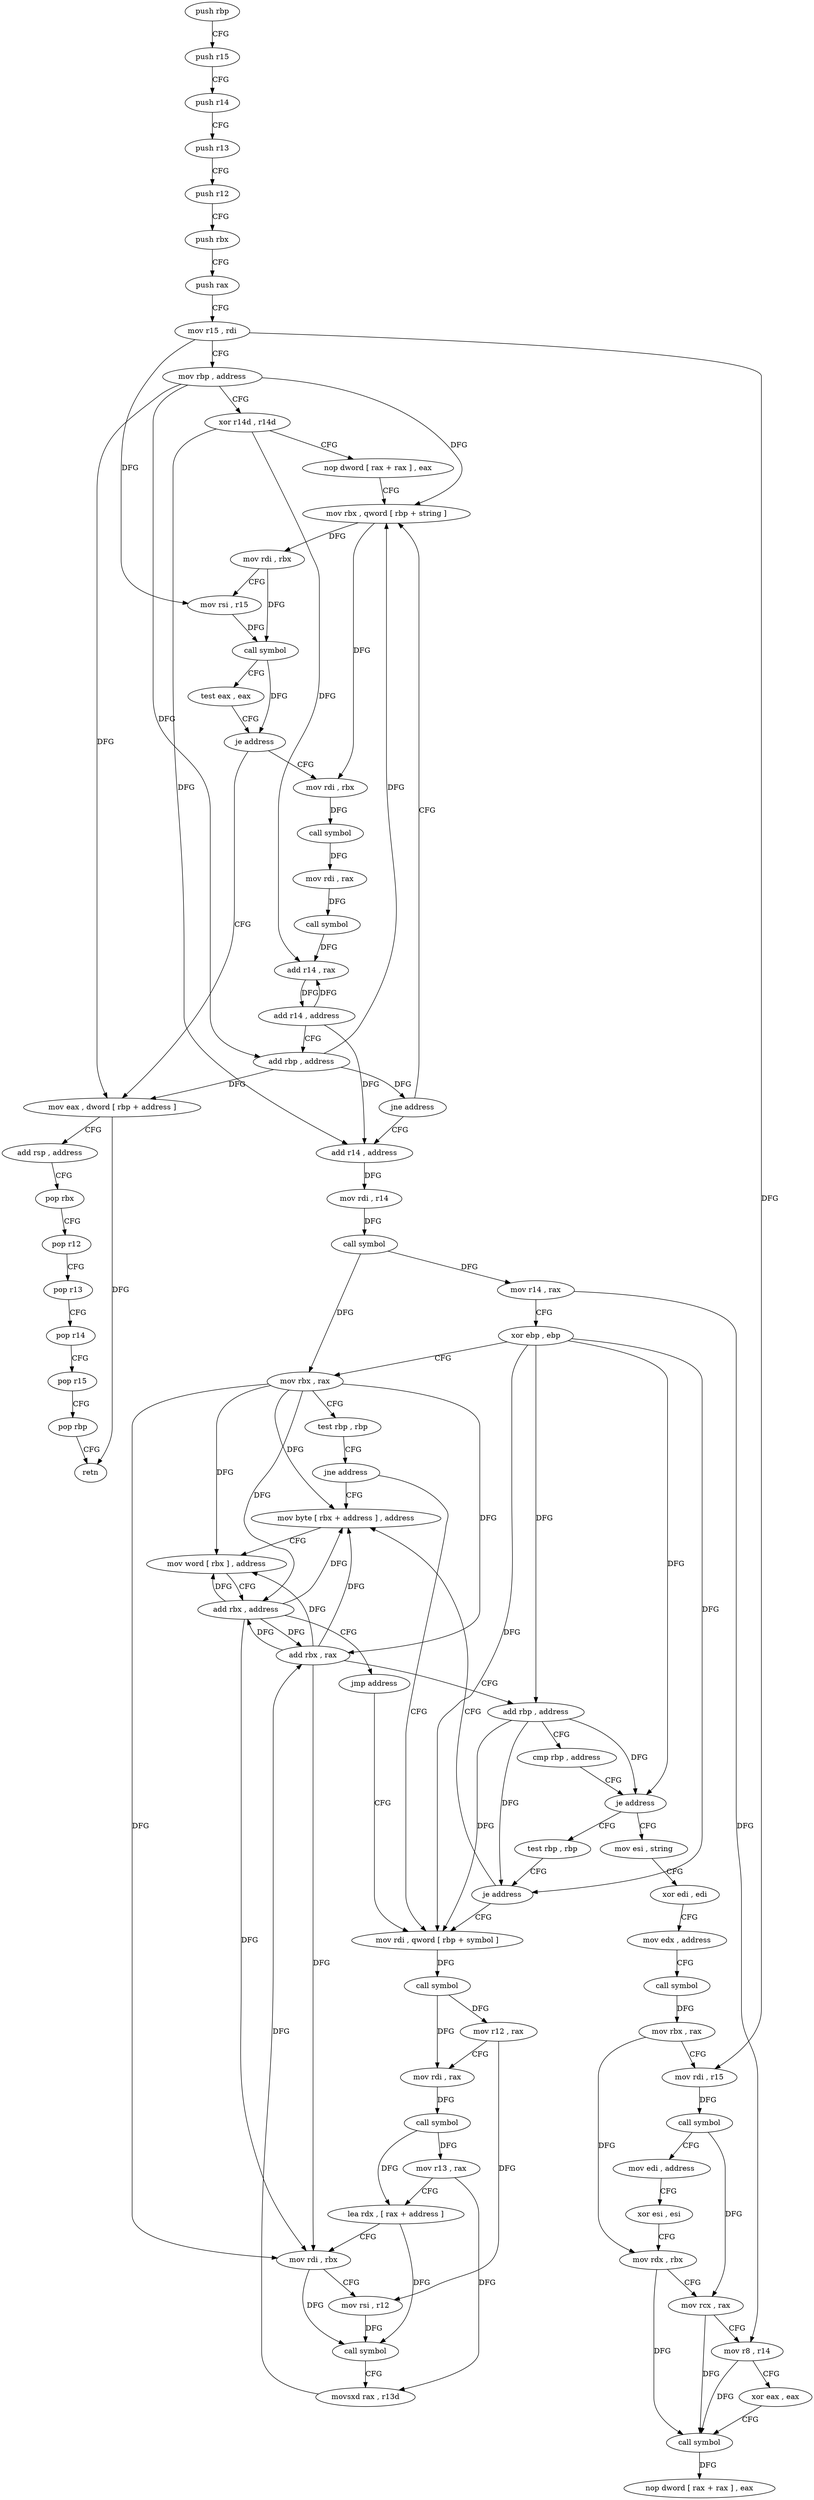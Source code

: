digraph "func" {
"4258576" [label = "push rbp" ]
"4258577" [label = "push r15" ]
"4258579" [label = "push r14" ]
"4258581" [label = "push r13" ]
"4258583" [label = "push r12" ]
"4258585" [label = "push rbx" ]
"4258586" [label = "push rax" ]
"4258587" [label = "mov r15 , rdi" ]
"4258590" [label = "mov rbp , address" ]
"4258597" [label = "xor r14d , r14d" ]
"4258600" [label = "nop dword [ rax + rax ] , eax" ]
"4258608" [label = "mov rbx , qword [ rbp + string ]" ]
"4258768" [label = "mov eax , dword [ rbp + address ]" ]
"4258774" [label = "add rsp , address" ]
"4258778" [label = "pop rbx" ]
"4258779" [label = "pop r12" ]
"4258781" [label = "pop r13" ]
"4258783" [label = "pop r14" ]
"4258785" [label = "pop r15" ]
"4258787" [label = "pop rbp" ]
"4258788" [label = "retn" ]
"4258634" [label = "mov rdi , rbx" ]
"4258637" [label = "call symbol" ]
"4258642" [label = "mov rdi , rax" ]
"4258645" [label = "call symbol" ]
"4258650" [label = "add r14 , rax" ]
"4258653" [label = "add r14 , address" ]
"4258657" [label = "add rbp , address" ]
"4258661" [label = "jne address" ]
"4258663" [label = "add r14 , address" ]
"4258615" [label = "mov rdi , rbx" ]
"4258618" [label = "mov rsi , r15" ]
"4258621" [label = "call symbol" ]
"4258626" [label = "test eax , eax" ]
"4258628" [label = "je address" ]
"4258667" [label = "mov rdi , r14" ]
"4258670" [label = "call symbol" ]
"4258675" [label = "mov r14 , rax" ]
"4258678" [label = "xor ebp , ebp" ]
"4258680" [label = "mov rbx , rax" ]
"4258683" [label = "test rbp , rbp" ]
"4258686" [label = "jne address" ]
"4258753" [label = "mov byte [ rbx + address ] , address" ]
"4258688" [label = "mov rdi , qword [ rbp + symbol ]" ]
"4258757" [label = "mov word [ rbx ] , address" ]
"4258762" [label = "add rbx , address" ]
"4258766" [label = "jmp address" ]
"4258695" [label = "call symbol" ]
"4258700" [label = "mov r12 , rax" ]
"4258703" [label = "mov rdi , rax" ]
"4258706" [label = "call symbol" ]
"4258711" [label = "mov r13 , rax" ]
"4258714" [label = "lea rdx , [ rax + address ]" ]
"4258718" [label = "mov rdi , rbx" ]
"4258721" [label = "mov rsi , r12" ]
"4258724" [label = "call symbol" ]
"4258729" [label = "movsxd rax , r13d" ]
"4258732" [label = "add rbx , rax" ]
"4258735" [label = "add rbp , address" ]
"4258739" [label = "cmp rbp , address" ]
"4258746" [label = "je address" ]
"4258789" [label = "mov esi , string" ]
"4258748" [label = "test rbp , rbp" ]
"4258794" [label = "xor edi , edi" ]
"4258796" [label = "mov edx , address" ]
"4258801" [label = "call symbol" ]
"4258806" [label = "mov rbx , rax" ]
"4258809" [label = "mov rdi , r15" ]
"4258812" [label = "call symbol" ]
"4258817" [label = "mov edi , address" ]
"4258822" [label = "xor esi , esi" ]
"4258824" [label = "mov rdx , rbx" ]
"4258827" [label = "mov rcx , rax" ]
"4258830" [label = "mov r8 , r14" ]
"4258833" [label = "xor eax , eax" ]
"4258835" [label = "call symbol" ]
"4258840" [label = "nop dword [ rax + rax ] , eax" ]
"4258751" [label = "je address" ]
"4258576" -> "4258577" [ label = "CFG" ]
"4258577" -> "4258579" [ label = "CFG" ]
"4258579" -> "4258581" [ label = "CFG" ]
"4258581" -> "4258583" [ label = "CFG" ]
"4258583" -> "4258585" [ label = "CFG" ]
"4258585" -> "4258586" [ label = "CFG" ]
"4258586" -> "4258587" [ label = "CFG" ]
"4258587" -> "4258590" [ label = "CFG" ]
"4258587" -> "4258618" [ label = "DFG" ]
"4258587" -> "4258809" [ label = "DFG" ]
"4258590" -> "4258597" [ label = "CFG" ]
"4258590" -> "4258608" [ label = "DFG" ]
"4258590" -> "4258768" [ label = "DFG" ]
"4258590" -> "4258657" [ label = "DFG" ]
"4258597" -> "4258600" [ label = "CFG" ]
"4258597" -> "4258650" [ label = "DFG" ]
"4258597" -> "4258663" [ label = "DFG" ]
"4258600" -> "4258608" [ label = "CFG" ]
"4258608" -> "4258615" [ label = "DFG" ]
"4258608" -> "4258634" [ label = "DFG" ]
"4258768" -> "4258774" [ label = "CFG" ]
"4258768" -> "4258788" [ label = "DFG" ]
"4258774" -> "4258778" [ label = "CFG" ]
"4258778" -> "4258779" [ label = "CFG" ]
"4258779" -> "4258781" [ label = "CFG" ]
"4258781" -> "4258783" [ label = "CFG" ]
"4258783" -> "4258785" [ label = "CFG" ]
"4258785" -> "4258787" [ label = "CFG" ]
"4258787" -> "4258788" [ label = "CFG" ]
"4258634" -> "4258637" [ label = "DFG" ]
"4258637" -> "4258642" [ label = "DFG" ]
"4258642" -> "4258645" [ label = "DFG" ]
"4258645" -> "4258650" [ label = "DFG" ]
"4258650" -> "4258653" [ label = "DFG" ]
"4258653" -> "4258657" [ label = "CFG" ]
"4258653" -> "4258650" [ label = "DFG" ]
"4258653" -> "4258663" [ label = "DFG" ]
"4258657" -> "4258661" [ label = "DFG" ]
"4258657" -> "4258608" [ label = "DFG" ]
"4258657" -> "4258768" [ label = "DFG" ]
"4258661" -> "4258608" [ label = "CFG" ]
"4258661" -> "4258663" [ label = "CFG" ]
"4258663" -> "4258667" [ label = "DFG" ]
"4258615" -> "4258618" [ label = "CFG" ]
"4258615" -> "4258621" [ label = "DFG" ]
"4258618" -> "4258621" [ label = "DFG" ]
"4258621" -> "4258626" [ label = "CFG" ]
"4258621" -> "4258628" [ label = "DFG" ]
"4258626" -> "4258628" [ label = "CFG" ]
"4258628" -> "4258768" [ label = "CFG" ]
"4258628" -> "4258634" [ label = "CFG" ]
"4258667" -> "4258670" [ label = "DFG" ]
"4258670" -> "4258675" [ label = "DFG" ]
"4258670" -> "4258680" [ label = "DFG" ]
"4258675" -> "4258678" [ label = "CFG" ]
"4258675" -> "4258830" [ label = "DFG" ]
"4258678" -> "4258680" [ label = "CFG" ]
"4258678" -> "4258688" [ label = "DFG" ]
"4258678" -> "4258735" [ label = "DFG" ]
"4258678" -> "4258746" [ label = "DFG" ]
"4258678" -> "4258751" [ label = "DFG" ]
"4258680" -> "4258683" [ label = "CFG" ]
"4258680" -> "4258753" [ label = "DFG" ]
"4258680" -> "4258757" [ label = "DFG" ]
"4258680" -> "4258762" [ label = "DFG" ]
"4258680" -> "4258718" [ label = "DFG" ]
"4258680" -> "4258732" [ label = "DFG" ]
"4258683" -> "4258686" [ label = "CFG" ]
"4258686" -> "4258753" [ label = "CFG" ]
"4258686" -> "4258688" [ label = "CFG" ]
"4258753" -> "4258757" [ label = "CFG" ]
"4258688" -> "4258695" [ label = "DFG" ]
"4258757" -> "4258762" [ label = "CFG" ]
"4258762" -> "4258766" [ label = "CFG" ]
"4258762" -> "4258753" [ label = "DFG" ]
"4258762" -> "4258757" [ label = "DFG" ]
"4258762" -> "4258718" [ label = "DFG" ]
"4258762" -> "4258732" [ label = "DFG" ]
"4258766" -> "4258688" [ label = "CFG" ]
"4258695" -> "4258700" [ label = "DFG" ]
"4258695" -> "4258703" [ label = "DFG" ]
"4258700" -> "4258703" [ label = "CFG" ]
"4258700" -> "4258721" [ label = "DFG" ]
"4258703" -> "4258706" [ label = "DFG" ]
"4258706" -> "4258711" [ label = "DFG" ]
"4258706" -> "4258714" [ label = "DFG" ]
"4258711" -> "4258714" [ label = "CFG" ]
"4258711" -> "4258729" [ label = "DFG" ]
"4258714" -> "4258718" [ label = "CFG" ]
"4258714" -> "4258724" [ label = "DFG" ]
"4258718" -> "4258721" [ label = "CFG" ]
"4258718" -> "4258724" [ label = "DFG" ]
"4258721" -> "4258724" [ label = "DFG" ]
"4258724" -> "4258729" [ label = "CFG" ]
"4258729" -> "4258732" [ label = "DFG" ]
"4258732" -> "4258735" [ label = "CFG" ]
"4258732" -> "4258753" [ label = "DFG" ]
"4258732" -> "4258757" [ label = "DFG" ]
"4258732" -> "4258762" [ label = "DFG" ]
"4258732" -> "4258718" [ label = "DFG" ]
"4258735" -> "4258739" [ label = "CFG" ]
"4258735" -> "4258688" [ label = "DFG" ]
"4258735" -> "4258746" [ label = "DFG" ]
"4258735" -> "4258751" [ label = "DFG" ]
"4258739" -> "4258746" [ label = "CFG" ]
"4258746" -> "4258789" [ label = "CFG" ]
"4258746" -> "4258748" [ label = "CFG" ]
"4258789" -> "4258794" [ label = "CFG" ]
"4258748" -> "4258751" [ label = "CFG" ]
"4258794" -> "4258796" [ label = "CFG" ]
"4258796" -> "4258801" [ label = "CFG" ]
"4258801" -> "4258806" [ label = "DFG" ]
"4258806" -> "4258809" [ label = "CFG" ]
"4258806" -> "4258824" [ label = "DFG" ]
"4258809" -> "4258812" [ label = "DFG" ]
"4258812" -> "4258817" [ label = "CFG" ]
"4258812" -> "4258827" [ label = "DFG" ]
"4258817" -> "4258822" [ label = "CFG" ]
"4258822" -> "4258824" [ label = "CFG" ]
"4258824" -> "4258827" [ label = "CFG" ]
"4258824" -> "4258835" [ label = "DFG" ]
"4258827" -> "4258830" [ label = "CFG" ]
"4258827" -> "4258835" [ label = "DFG" ]
"4258830" -> "4258833" [ label = "CFG" ]
"4258830" -> "4258835" [ label = "DFG" ]
"4258833" -> "4258835" [ label = "CFG" ]
"4258835" -> "4258840" [ label = "DFG" ]
"4258751" -> "4258688" [ label = "CFG" ]
"4258751" -> "4258753" [ label = "CFG" ]
}
